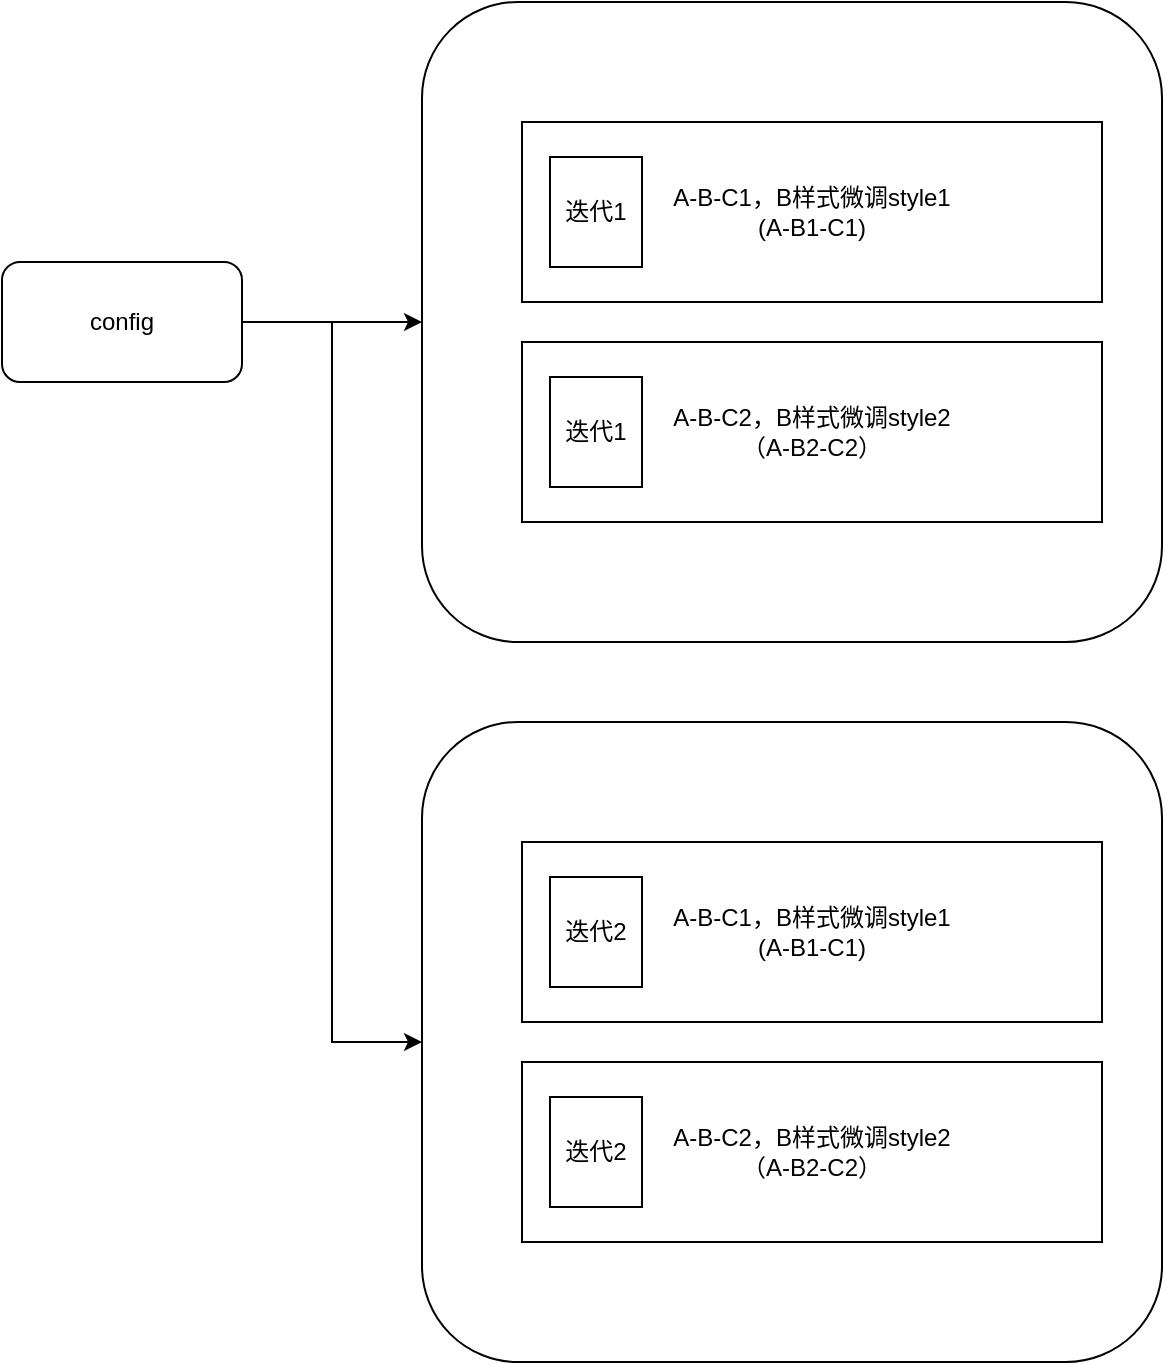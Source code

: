 <mxfile version="21.6.6" type="github">
  <diagram name="第 1 页" id="7eHQmDfcTHvjRCA1k7SG">
    <mxGraphModel dx="1595" dy="894" grid="1" gridSize="10" guides="1" tooltips="1" connect="1" arrows="1" fold="1" page="1" pageScale="1" pageWidth="827" pageHeight="1169" math="0" shadow="0">
      <root>
        <mxCell id="0" />
        <mxCell id="1" parent="0" />
        <mxCell id="NQyV9BDFHaZzxVcDOJKC-3" style="edgeStyle=orthogonalEdgeStyle;rounded=0;orthogonalLoop=1;jettySize=auto;html=1;" edge="1" parent="1" source="NQyV9BDFHaZzxVcDOJKC-2" target="NQyV9BDFHaZzxVcDOJKC-4">
          <mxGeometry relative="1" as="geometry">
            <mxPoint x="290" y="100" as="targetPoint" />
          </mxGeometry>
        </mxCell>
        <mxCell id="NQyV9BDFHaZzxVcDOJKC-9" style="edgeStyle=orthogonalEdgeStyle;rounded=0;orthogonalLoop=1;jettySize=auto;html=1;entryX=0;entryY=0.5;entryDx=0;entryDy=0;" edge="1" parent="1" source="NQyV9BDFHaZzxVcDOJKC-2" target="NQyV9BDFHaZzxVcDOJKC-11">
          <mxGeometry relative="1" as="geometry">
            <mxPoint x="80" y="450" as="targetPoint" />
          </mxGeometry>
        </mxCell>
        <mxCell id="NQyV9BDFHaZzxVcDOJKC-2" value="config" style="rounded=1;whiteSpace=wrap;html=1;" vertex="1" parent="1">
          <mxGeometry x="20" y="140" width="120" height="60" as="geometry" />
        </mxCell>
        <mxCell id="NQyV9BDFHaZzxVcDOJKC-4" value="" style="rounded=1;whiteSpace=wrap;html=1;" vertex="1" parent="1">
          <mxGeometry x="230" y="10" width="370" height="320" as="geometry" />
        </mxCell>
        <mxCell id="NQyV9BDFHaZzxVcDOJKC-5" value="A-B-C1，B样式微调style1&lt;br&gt;(A-B1-C1)" style="rounded=0;whiteSpace=wrap;html=1;" vertex="1" parent="1">
          <mxGeometry x="280" y="70" width="290" height="90" as="geometry" />
        </mxCell>
        <mxCell id="NQyV9BDFHaZzxVcDOJKC-6" value="A-B-C2，B样式微调style2&lt;br&gt;（A-B2-C2）" style="rounded=0;whiteSpace=wrap;html=1;" vertex="1" parent="1">
          <mxGeometry x="280" y="180" width="290" height="90" as="geometry" />
        </mxCell>
        <mxCell id="NQyV9BDFHaZzxVcDOJKC-7" value="迭代1" style="rounded=0;whiteSpace=wrap;html=1;" vertex="1" parent="1">
          <mxGeometry x="294" y="87.5" width="46" height="55" as="geometry" />
        </mxCell>
        <mxCell id="NQyV9BDFHaZzxVcDOJKC-8" value="迭代1" style="rounded=0;whiteSpace=wrap;html=1;" vertex="1" parent="1">
          <mxGeometry x="294" y="197.5" width="46" height="55" as="geometry" />
        </mxCell>
        <mxCell id="NQyV9BDFHaZzxVcDOJKC-11" value="" style="rounded=1;whiteSpace=wrap;html=1;" vertex="1" parent="1">
          <mxGeometry x="230" y="370" width="370" height="320" as="geometry" />
        </mxCell>
        <mxCell id="NQyV9BDFHaZzxVcDOJKC-12" value="A-B-C1，B样式微调style1&lt;br&gt;(A-B1-C1)" style="rounded=0;whiteSpace=wrap;html=1;" vertex="1" parent="1">
          <mxGeometry x="280" y="430" width="290" height="90" as="geometry" />
        </mxCell>
        <mxCell id="NQyV9BDFHaZzxVcDOJKC-13" value="A-B-C2，B样式微调style2&lt;br&gt;（A-B2-C2）" style="rounded=0;whiteSpace=wrap;html=1;" vertex="1" parent="1">
          <mxGeometry x="280" y="540" width="290" height="90" as="geometry" />
        </mxCell>
        <mxCell id="NQyV9BDFHaZzxVcDOJKC-14" value="迭代2" style="rounded=0;whiteSpace=wrap;html=1;" vertex="1" parent="1">
          <mxGeometry x="294" y="447.5" width="46" height="55" as="geometry" />
        </mxCell>
        <mxCell id="NQyV9BDFHaZzxVcDOJKC-15" value="迭代2" style="rounded=0;whiteSpace=wrap;html=1;" vertex="1" parent="1">
          <mxGeometry x="294" y="557.5" width="46" height="55" as="geometry" />
        </mxCell>
      </root>
    </mxGraphModel>
  </diagram>
</mxfile>

